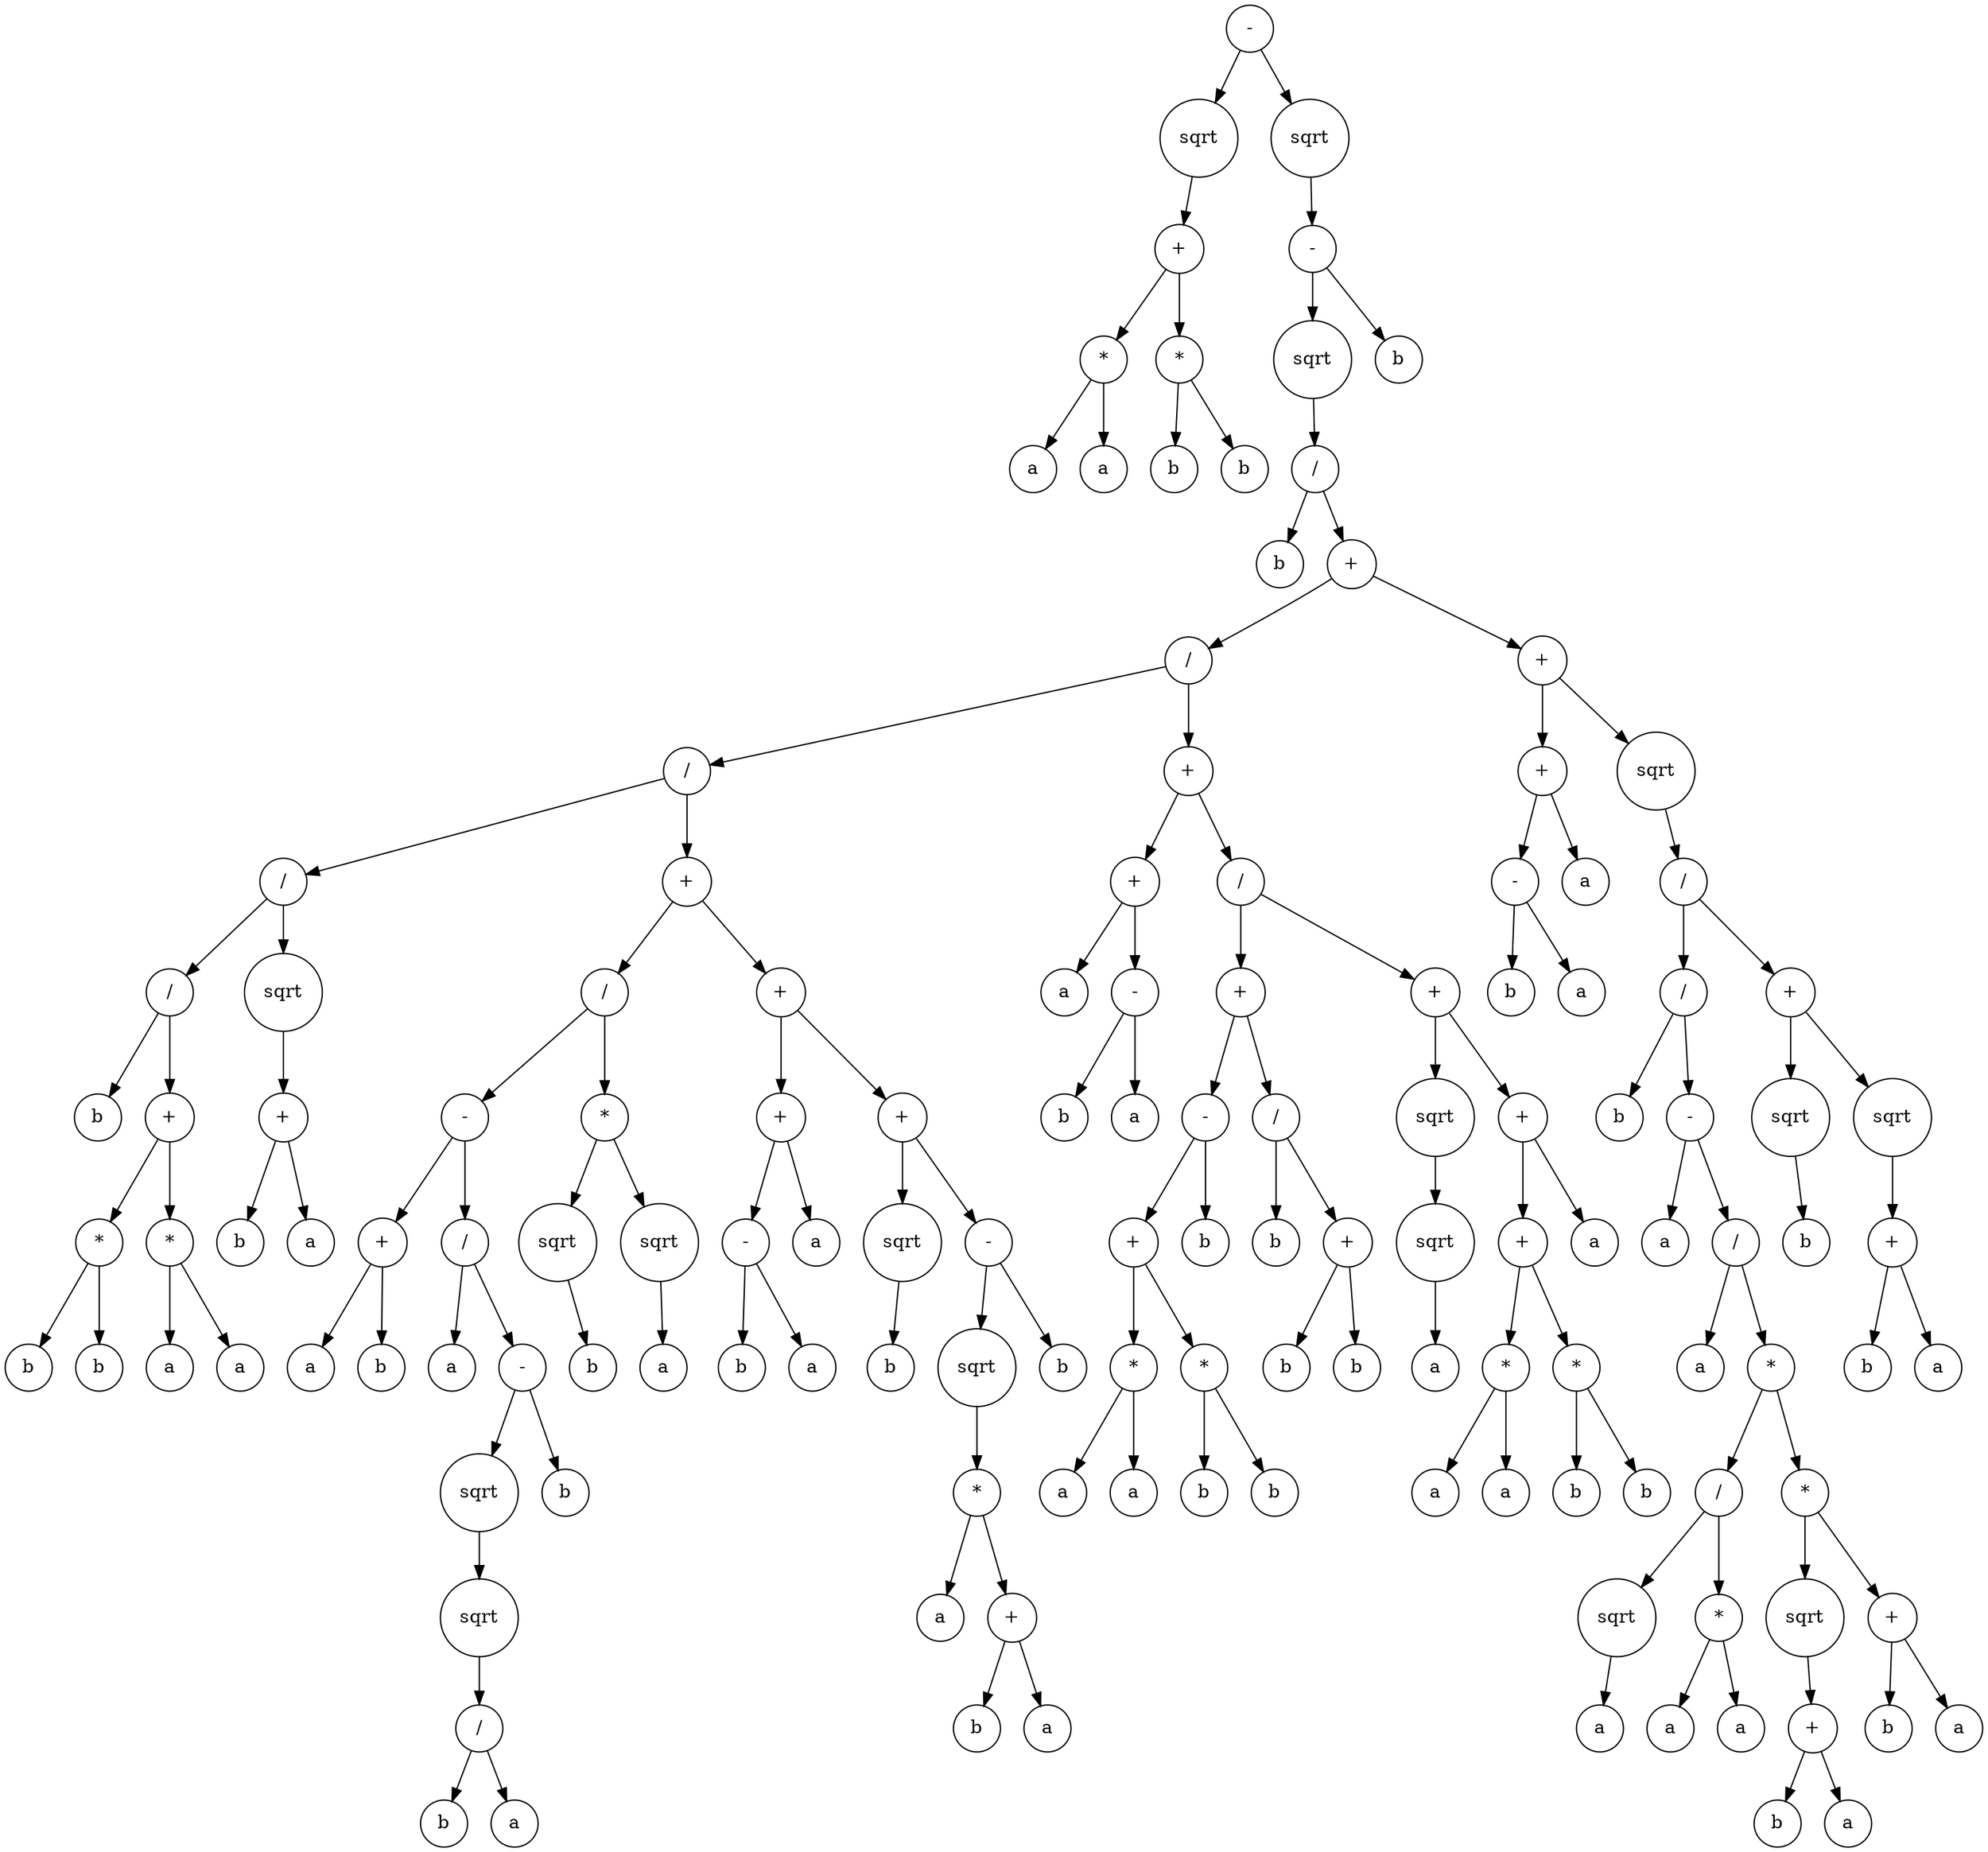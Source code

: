 digraph g {
graph [ordering=out];
node [shape=circle];
n[label = "-"];
n0[label = "sqrt"];
n00[label = "+"];
n000[label = "*"];
n0000[label = "a"];
n000 -> n0000;
n0001[label = "a"];
n000 -> n0001;
n00 -> n000;
n001[label = "*"];
n0010[label = "b"];
n001 -> n0010;
n0011[label = "b"];
n001 -> n0011;
n00 -> n001;
n0 -> n00;
n -> n0;
n1[label = "sqrt"];
n10[label = "-"];
n100[label = "sqrt"];
n1000[label = "/"];
n10000[label = "b"];
n1000 -> n10000;
n10001[label = "+"];
n100010[label = "/"];
n1000100[label = "/"];
n10001000[label = "/"];
n100010000[label = "/"];
n1000100000[label = "b"];
n100010000 -> n1000100000;
n1000100001[label = "+"];
n10001000010[label = "*"];
n100010000100[label = "b"];
n10001000010 -> n100010000100;
n100010000101[label = "b"];
n10001000010 -> n100010000101;
n1000100001 -> n10001000010;
n10001000011[label = "*"];
n100010000110[label = "a"];
n10001000011 -> n100010000110;
n100010000111[label = "a"];
n10001000011 -> n100010000111;
n1000100001 -> n10001000011;
n100010000 -> n1000100001;
n10001000 -> n100010000;
n100010001[label = "sqrt"];
n1000100010[label = "+"];
n10001000100[label = "b"];
n1000100010 -> n10001000100;
n10001000101[label = "a"];
n1000100010 -> n10001000101;
n100010001 -> n1000100010;
n10001000 -> n100010001;
n1000100 -> n10001000;
n10001001[label = "+"];
n100010010[label = "/"];
n1000100100[label = "-"];
n10001001000[label = "+"];
n100010010000[label = "a"];
n10001001000 -> n100010010000;
n100010010001[label = "b"];
n10001001000 -> n100010010001;
n1000100100 -> n10001001000;
n10001001001[label = "/"];
n100010010010[label = "a"];
n10001001001 -> n100010010010;
n100010010011[label = "-"];
n1000100100110[label = "sqrt"];
n10001001001100[label = "sqrt"];
n100010010011000[label = "/"];
n1000100100110000[label = "b"];
n100010010011000 -> n1000100100110000;
n1000100100110001[label = "a"];
n100010010011000 -> n1000100100110001;
n10001001001100 -> n100010010011000;
n1000100100110 -> n10001001001100;
n100010010011 -> n1000100100110;
n1000100100111[label = "b"];
n100010010011 -> n1000100100111;
n10001001001 -> n100010010011;
n1000100100 -> n10001001001;
n100010010 -> n1000100100;
n1000100101[label = "*"];
n10001001010[label = "sqrt"];
n100010010100[label = "b"];
n10001001010 -> n100010010100;
n1000100101 -> n10001001010;
n10001001011[label = "sqrt"];
n100010010110[label = "a"];
n10001001011 -> n100010010110;
n1000100101 -> n10001001011;
n100010010 -> n1000100101;
n10001001 -> n100010010;
n100010011[label = "+"];
n1000100110[label = "+"];
n10001001100[label = "-"];
n100010011000[label = "b"];
n10001001100 -> n100010011000;
n100010011001[label = "a"];
n10001001100 -> n100010011001;
n1000100110 -> n10001001100;
n10001001101[label = "a"];
n1000100110 -> n10001001101;
n100010011 -> n1000100110;
n1000100111[label = "+"];
n10001001110[label = "sqrt"];
n100010011100[label = "b"];
n10001001110 -> n100010011100;
n1000100111 -> n10001001110;
n10001001111[label = "-"];
n100010011110[label = "sqrt"];
n1000100111100[label = "*"];
n10001001111000[label = "a"];
n1000100111100 -> n10001001111000;
n10001001111001[label = "+"];
n100010011110010[label = "b"];
n10001001111001 -> n100010011110010;
n100010011110011[label = "a"];
n10001001111001 -> n100010011110011;
n1000100111100 -> n10001001111001;
n100010011110 -> n1000100111100;
n10001001111 -> n100010011110;
n100010011111[label = "b"];
n10001001111 -> n100010011111;
n1000100111 -> n10001001111;
n100010011 -> n1000100111;
n10001001 -> n100010011;
n1000100 -> n10001001;
n100010 -> n1000100;
n1000101[label = "+"];
n10001010[label = "+"];
n100010100[label = "a"];
n10001010 -> n100010100;
n100010101[label = "-"];
n1000101010[label = "b"];
n100010101 -> n1000101010;
n1000101011[label = "a"];
n100010101 -> n1000101011;
n10001010 -> n100010101;
n1000101 -> n10001010;
n10001011[label = "/"];
n100010110[label = "+"];
n1000101100[label = "-"];
n10001011000[label = "+"];
n100010110000[label = "*"];
n1000101100000[label = "a"];
n100010110000 -> n1000101100000;
n1000101100001[label = "a"];
n100010110000 -> n1000101100001;
n10001011000 -> n100010110000;
n100010110001[label = "*"];
n1000101100010[label = "b"];
n100010110001 -> n1000101100010;
n1000101100011[label = "b"];
n100010110001 -> n1000101100011;
n10001011000 -> n100010110001;
n1000101100 -> n10001011000;
n10001011001[label = "b"];
n1000101100 -> n10001011001;
n100010110 -> n1000101100;
n1000101101[label = "/"];
n10001011010[label = "b"];
n1000101101 -> n10001011010;
n10001011011[label = "+"];
n100010110110[label = "b"];
n10001011011 -> n100010110110;
n100010110111[label = "b"];
n10001011011 -> n100010110111;
n1000101101 -> n10001011011;
n100010110 -> n1000101101;
n10001011 -> n100010110;
n100010111[label = "+"];
n1000101110[label = "sqrt"];
n10001011100[label = "sqrt"];
n100010111000[label = "a"];
n10001011100 -> n100010111000;
n1000101110 -> n10001011100;
n100010111 -> n1000101110;
n1000101111[label = "+"];
n10001011110[label = "+"];
n100010111100[label = "*"];
n1000101111000[label = "a"];
n100010111100 -> n1000101111000;
n1000101111001[label = "a"];
n100010111100 -> n1000101111001;
n10001011110 -> n100010111100;
n100010111101[label = "*"];
n1000101111010[label = "b"];
n100010111101 -> n1000101111010;
n1000101111011[label = "b"];
n100010111101 -> n1000101111011;
n10001011110 -> n100010111101;
n1000101111 -> n10001011110;
n10001011111[label = "a"];
n1000101111 -> n10001011111;
n100010111 -> n1000101111;
n10001011 -> n100010111;
n1000101 -> n10001011;
n100010 -> n1000101;
n10001 -> n100010;
n100011[label = "+"];
n1000110[label = "+"];
n10001100[label = "-"];
n100011000[label = "b"];
n10001100 -> n100011000;
n100011001[label = "a"];
n10001100 -> n100011001;
n1000110 -> n10001100;
n10001101[label = "a"];
n1000110 -> n10001101;
n100011 -> n1000110;
n1000111[label = "sqrt"];
n10001110[label = "/"];
n100011100[label = "/"];
n1000111000[label = "b"];
n100011100 -> n1000111000;
n1000111001[label = "-"];
n10001110010[label = "a"];
n1000111001 -> n10001110010;
n10001110011[label = "/"];
n100011100110[label = "a"];
n10001110011 -> n100011100110;
n100011100111[label = "*"];
n1000111001110[label = "/"];
n10001110011100[label = "sqrt"];
n100011100111000[label = "a"];
n10001110011100 -> n100011100111000;
n1000111001110 -> n10001110011100;
n10001110011101[label = "*"];
n100011100111010[label = "a"];
n10001110011101 -> n100011100111010;
n100011100111011[label = "a"];
n10001110011101 -> n100011100111011;
n1000111001110 -> n10001110011101;
n100011100111 -> n1000111001110;
n1000111001111[label = "*"];
n10001110011110[label = "sqrt"];
n100011100111100[label = "+"];
n1000111001111000[label = "b"];
n100011100111100 -> n1000111001111000;
n1000111001111001[label = "a"];
n100011100111100 -> n1000111001111001;
n10001110011110 -> n100011100111100;
n1000111001111 -> n10001110011110;
n10001110011111[label = "+"];
n100011100111110[label = "b"];
n10001110011111 -> n100011100111110;
n100011100111111[label = "a"];
n10001110011111 -> n100011100111111;
n1000111001111 -> n10001110011111;
n100011100111 -> n1000111001111;
n10001110011 -> n100011100111;
n1000111001 -> n10001110011;
n100011100 -> n1000111001;
n10001110 -> n100011100;
n100011101[label = "+"];
n1000111010[label = "sqrt"];
n10001110100[label = "b"];
n1000111010 -> n10001110100;
n100011101 -> n1000111010;
n1000111011[label = "sqrt"];
n10001110110[label = "+"];
n100011101100[label = "b"];
n10001110110 -> n100011101100;
n100011101101[label = "a"];
n10001110110 -> n100011101101;
n1000111011 -> n10001110110;
n100011101 -> n1000111011;
n10001110 -> n100011101;
n1000111 -> n10001110;
n100011 -> n1000111;
n10001 -> n100011;
n1000 -> n10001;
n100 -> n1000;
n10 -> n100;
n101[label = "b"];
n10 -> n101;
n1 -> n10;
n -> n1;
}
